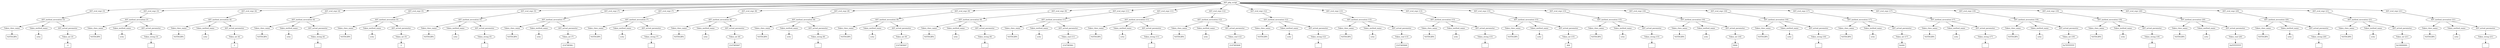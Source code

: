 /*
 * AST in dot format generated by phc -- the PHP compiler
 */

digraph AST {
node_0 [label="AST_php_script"];
node_1 [label="AST_eval_expr (3)"];
node_2 [label="AST_method_invocation (3)"];
node_3 [label="Token_class_name"];
node_4 [label="%STDLIB%", shape=box]
node_3 -> node_4;
node_5 [label="Token_method_name"];
node_6 [label="echo", shape=box]
node_5 -> node_6;
node_7 [label="AST_actual_parameter"];
node_8 [label="Token_int (3)"];
node_9 [label="-2", shape=box]
node_8 -> node_9;
node_7 -> node_8;
node_2 -> node_7;
node_2 -> node_5;
node_2 -> node_3;
node_1 -> node_2;
node_10 [label="AST_eval_expr (3)"];
node_11 [label="AST_method_invocation (3)"];
node_12 [label="Token_class_name"];
node_13 [label="%STDLIB%", shape=box]
node_12 -> node_13;
node_14 [label="Token_method_name"];
node_15 [label="echo", shape=box]
node_14 -> node_15;
node_16 [label="AST_actual_parameter"];
node_17 [label="Token_string (3)"];
node_18 [label="", shape=box]
node_17 -> node_18;
node_16 -> node_17;
node_11 -> node_16;
node_11 -> node_14;
node_11 -> node_12;
node_10 -> node_11;
node_19 [label="AST_eval_expr (4)"];
node_20 [label="AST_method_invocation (4)"];
node_21 [label="Token_class_name"];
node_22 [label="%STDLIB%", shape=box]
node_21 -> node_22;
node_23 [label="Token_method_name"];
node_24 [label="echo", shape=box]
node_23 -> node_24;
node_25 [label="AST_actual_parameter"];
node_26 [label="Token_int (4)"];
node_27 [label="2", shape=box]
node_26 -> node_27;
node_25 -> node_26;
node_20 -> node_25;
node_20 -> node_23;
node_20 -> node_21;
node_19 -> node_20;
node_28 [label="AST_eval_expr (4)"];
node_29 [label="AST_method_invocation (4)"];
node_30 [label="Token_class_name"];
node_31 [label="%STDLIB%", shape=box]
node_30 -> node_31;
node_32 [label="Token_method_name"];
node_33 [label="echo", shape=box]
node_32 -> node_33;
node_34 [label="AST_actual_parameter"];
node_35 [label="Token_string (4)"];
node_36 [label="", shape=box]
node_35 -> node_36;
node_34 -> node_35;
node_29 -> node_34;
node_29 -> node_32;
node_29 -> node_30;
node_28 -> node_29;
node_37 [label="AST_eval_expr (5)"];
node_38 [label="AST_method_invocation (5)"];
node_39 [label="Token_class_name"];
node_40 [label="%STDLIB%", shape=box]
node_39 -> node_40;
node_41 [label="Token_method_name"];
node_42 [label="echo", shape=box]
node_41 -> node_42;
node_43 [label="AST_actual_parameter"];
node_44 [label="Token_int (5)"];
node_45 [label="2", shape=box]
node_44 -> node_45;
node_43 -> node_44;
node_38 -> node_43;
node_38 -> node_41;
node_38 -> node_39;
node_37 -> node_38;
node_46 [label="AST_eval_expr (5)"];
node_47 [label="AST_method_invocation (5)"];
node_48 [label="Token_class_name"];
node_49 [label="%STDLIB%", shape=box]
node_48 -> node_49;
node_50 [label="Token_method_name"];
node_51 [label="echo", shape=box]
node_50 -> node_51;
node_52 [label="AST_actual_parameter"];
node_53 [label="Token_string (5)"];
node_54 [label="", shape=box]
node_53 -> node_54;
node_52 -> node_53;
node_47 -> node_52;
node_47 -> node_50;
node_47 -> node_48;
node_46 -> node_47;
node_55 [label="AST_eval_expr (7)"];
node_56 [label="AST_method_invocation (7)"];
node_57 [label="Token_class_name"];
node_58 [label="%STDLIB%", shape=box]
node_57 -> node_58;
node_59 [label="Token_method_name"];
node_60 [label="echo", shape=box]
node_59 -> node_60;
node_61 [label="AST_actual_parameter"];
node_62 [label="Token_int (7)"];
node_63 [label="-214748364..", shape=box]
node_62 -> node_63;
node_61 -> node_62;
node_56 -> node_61;
node_56 -> node_59;
node_56 -> node_57;
node_55 -> node_56;
node_64 [label="AST_eval_expr (7)"];
node_65 [label="AST_method_invocation (7)"];
node_66 [label="Token_class_name"];
node_67 [label="%STDLIB%", shape=box]
node_66 -> node_67;
node_68 [label="Token_method_name"];
node_69 [label="echo", shape=box]
node_68 -> node_69;
node_70 [label="AST_actual_parameter"];
node_71 [label="Token_string (7)"];
node_72 [label="", shape=box]
node_71 -> node_72;
node_70 -> node_71;
node_65 -> node_70;
node_65 -> node_68;
node_65 -> node_66;
node_64 -> node_65;
node_73 [label="AST_eval_expr (8)"];
node_74 [label="AST_method_invocation (8)"];
node_75 [label="Token_class_name"];
node_76 [label="%STDLIB%", shape=box]
node_75 -> node_76;
node_77 [label="Token_method_name"];
node_78 [label="echo", shape=box]
node_77 -> node_78;
node_79 [label="AST_actual_parameter"];
node_80 [label="Token_int (8)"];
node_81 [label="2147483647", shape=box]
node_80 -> node_81;
node_79 -> node_80;
node_74 -> node_79;
node_74 -> node_77;
node_74 -> node_75;
node_73 -> node_74;
node_82 [label="AST_eval_expr (8)"];
node_83 [label="AST_method_invocation (8)"];
node_84 [label="Token_class_name"];
node_85 [label="%STDLIB%", shape=box]
node_84 -> node_85;
node_86 [label="Token_method_name"];
node_87 [label="echo", shape=box]
node_86 -> node_87;
node_88 [label="AST_actual_parameter"];
node_89 [label="Token_string (8)"];
node_90 [label="", shape=box]
node_89 -> node_90;
node_88 -> node_89;
node_83 -> node_88;
node_83 -> node_86;
node_83 -> node_84;
node_82 -> node_83;
node_91 [label="AST_eval_expr (9)"];
node_92 [label="AST_method_invocation (9)"];
node_93 [label="Token_class_name"];
node_94 [label="%STDLIB%", shape=box]
node_93 -> node_94;
node_95 [label="Token_method_name"];
node_96 [label="echo", shape=box]
node_95 -> node_96;
node_97 [label="AST_actual_parameter"];
node_98 [label="Token_int (9)"];
node_99 [label="2147483647", shape=box]
node_98 -> node_99;
node_97 -> node_98;
node_92 -> node_97;
node_92 -> node_95;
node_92 -> node_93;
node_91 -> node_92;
node_100 [label="AST_eval_expr (9)"];
node_101 [label="AST_method_invocation (9)"];
node_102 [label="Token_class_name"];
node_103 [label="%STDLIB%", shape=box]
node_102 -> node_103;
node_104 [label="Token_method_name"];
node_105 [label="echo", shape=box]
node_104 -> node_105;
node_106 [label="AST_actual_parameter"];
node_107 [label="Token_string (9)"];
node_108 [label="", shape=box]
node_107 -> node_108;
node_106 -> node_107;
node_101 -> node_106;
node_101 -> node_104;
node_101 -> node_102;
node_100 -> node_101;
node_109 [label="AST_eval_expr (11)"];
node_110 [label="AST_method_invocation (11)"];
node_111 [label="Token_class_name"];
node_112 [label="%STDLIB%", shape=box]
node_111 -> node_112;
node_113 [label="Token_method_name"];
node_114 [label="echo", shape=box]
node_113 -> node_114;
node_115 [label="AST_actual_parameter"];
node_116 [label="Token_real (11)"];
node_117 [label="-214748364..", shape=box]
node_116 -> node_117;
node_115 -> node_116;
node_110 -> node_115;
node_110 -> node_113;
node_110 -> node_111;
node_109 -> node_110;
node_118 [label="AST_eval_expr (11)"];
node_119 [label="AST_method_invocation (11)"];
node_120 [label="Token_class_name"];
node_121 [label="%STDLIB%", shape=box]
node_120 -> node_121;
node_122 [label="Token_method_name"];
node_123 [label="echo", shape=box]
node_122 -> node_123;
node_124 [label="AST_actual_parameter"];
node_125 [label="Token_string (11)"];
node_126 [label="", shape=box]
node_125 -> node_126;
node_124 -> node_125;
node_119 -> node_124;
node_119 -> node_122;
node_119 -> node_120;
node_118 -> node_119;
node_127 [label="AST_eval_expr (12)"];
node_128 [label="AST_method_invocation (12)"];
node_129 [label="Token_class_name"];
node_130 [label="%STDLIB%", shape=box]
node_129 -> node_130;
node_131 [label="Token_method_name"];
node_132 [label="echo", shape=box]
node_131 -> node_132;
node_133 [label="AST_actual_parameter"];
node_134 [label="Token_real (12)"];
node_135 [label="2147483648", shape=box]
node_134 -> node_135;
node_133 -> node_134;
node_128 -> node_133;
node_128 -> node_131;
node_128 -> node_129;
node_127 -> node_128;
node_136 [label="AST_eval_expr (12)"];
node_137 [label="AST_method_invocation (12)"];
node_138 [label="Token_class_name"];
node_139 [label="%STDLIB%", shape=box]
node_138 -> node_139;
node_140 [label="Token_method_name"];
node_141 [label="echo", shape=box]
node_140 -> node_141;
node_142 [label="AST_actual_parameter"];
node_143 [label="Token_string (12)"];
node_144 [label="", shape=box]
node_143 -> node_144;
node_142 -> node_143;
node_137 -> node_142;
node_137 -> node_140;
node_137 -> node_138;
node_136 -> node_137;
node_145 [label="AST_eval_expr (13)"];
node_146 [label="AST_method_invocation (13)"];
node_147 [label="Token_class_name"];
node_148 [label="%STDLIB%", shape=box]
node_147 -> node_148;
node_149 [label="Token_method_name"];
node_150 [label="echo", shape=box]
node_149 -> node_150;
node_151 [label="AST_actual_parameter"];
node_152 [label="Token_real (13)"];
node_153 [label="2147483648", shape=box]
node_152 -> node_153;
node_151 -> node_152;
node_146 -> node_151;
node_146 -> node_149;
node_146 -> node_147;
node_145 -> node_146;
node_154 [label="AST_eval_expr (13)"];
node_155 [label="AST_method_invocation (13)"];
node_156 [label="Token_class_name"];
node_157 [label="%STDLIB%", shape=box]
node_156 -> node_157;
node_158 [label="Token_method_name"];
node_159 [label="echo", shape=box]
node_158 -> node_159;
node_160 [label="AST_actual_parameter"];
node_161 [label="Token_string (13)"];
node_162 [label="", shape=box]
node_161 -> node_162;
node_160 -> node_161;
node_155 -> node_160;
node_155 -> node_158;
node_155 -> node_156;
node_154 -> node_155;
node_163 [label="AST_eval_expr (15)"];
node_164 [label="AST_method_invocation (15)"];
node_165 [label="Token_class_name"];
node_166 [label="%STDLIB%", shape=box]
node_165 -> node_166;
node_167 [label="Token_method_name"];
node_168 [label="echo", shape=box]
node_167 -> node_168;
node_169 [label="AST_actual_parameter"];
node_170 [label="Token_int (15)"];
node_171 [label="444", shape=box]
node_170 -> node_171;
node_169 -> node_170;
node_164 -> node_169;
node_164 -> node_167;
node_164 -> node_165;
node_163 -> node_164;
node_172 [label="AST_eval_expr (15)"];
node_173 [label="AST_method_invocation (15)"];
node_174 [label="Token_class_name"];
node_175 [label="%STDLIB%", shape=box]
node_174 -> node_175;
node_176 [label="Token_method_name"];
node_177 [label="echo", shape=box]
node_176 -> node_177;
node_178 [label="AST_actual_parameter"];
node_179 [label="Token_string (15)"];
node_180 [label="", shape=box]
node_179 -> node_180;
node_178 -> node_179;
node_173 -> node_178;
node_173 -> node_176;
node_173 -> node_174;
node_172 -> node_173;
node_181 [label="AST_eval_expr (16)"];
node_182 [label="AST_method_invocation (16)"];
node_183 [label="Token_class_name"];
node_184 [label="%STDLIB%", shape=box]
node_183 -> node_184;
node_185 [label="Token_method_name"];
node_186 [label="echo", shape=box]
node_185 -> node_186;
node_187 [label="AST_actual_parameter"];
node_188 [label="Token_int (16)"];
node_189 [label="0444", shape=box]
node_188 -> node_189;
node_187 -> node_188;
node_182 -> node_187;
node_182 -> node_185;
node_182 -> node_183;
node_181 -> node_182;
node_190 [label="AST_eval_expr (16)"];
node_191 [label="AST_method_invocation (16)"];
node_192 [label="Token_class_name"];
node_193 [label="%STDLIB%", shape=box]
node_192 -> node_193;
node_194 [label="Token_method_name"];
node_195 [label="echo", shape=box]
node_194 -> node_195;
node_196 [label="AST_actual_parameter"];
node_197 [label="Token_string (16)"];
node_198 [label="", shape=box]
node_197 -> node_198;
node_196 -> node_197;
node_191 -> node_196;
node_191 -> node_194;
node_191 -> node_192;
node_190 -> node_191;
node_199 [label="AST_eval_expr (17)"];
node_200 [label="AST_method_invocation (17)"];
node_201 [label="Token_class_name"];
node_202 [label="%STDLIB%", shape=box]
node_201 -> node_202;
node_203 [label="Token_method_name"];
node_204 [label="echo", shape=box]
node_203 -> node_204;
node_205 [label="AST_actual_parameter"];
node_206 [label="Token_int (17)"];
node_207 [label="0x444", shape=box]
node_206 -> node_207;
node_205 -> node_206;
node_200 -> node_205;
node_200 -> node_203;
node_200 -> node_201;
node_199 -> node_200;
node_208 [label="AST_eval_expr (17)"];
node_209 [label="AST_method_invocation (17)"];
node_210 [label="Token_class_name"];
node_211 [label="%STDLIB%", shape=box]
node_210 -> node_211;
node_212 [label="Token_method_name"];
node_213 [label="echo", shape=box]
node_212 -> node_213;
node_214 [label="AST_actual_parameter"];
node_215 [label="Token_string (17)"];
node_216 [label="", shape=box]
node_215 -> node_216;
node_214 -> node_215;
node_209 -> node_214;
node_209 -> node_212;
node_209 -> node_210;
node_208 -> node_209;
node_217 [label="AST_eval_expr (19)"];
node_218 [label="AST_method_invocation (19)"];
node_219 [label="Token_class_name"];
node_220 [label="%STDLIB%", shape=box]
node_219 -> node_220;
node_221 [label="Token_method_name"];
node_222 [label="echo", shape=box]
node_221 -> node_222;
node_223 [label="AST_actual_parameter"];
node_224 [label="Token_int (19)"];
node_225 [label="0x7FFFFFFF", shape=box]
node_224 -> node_225;
node_223 -> node_224;
node_218 -> node_223;
node_218 -> node_221;
node_218 -> node_219;
node_217 -> node_218;
node_226 [label="AST_eval_expr (19)"];
node_227 [label="AST_method_invocation (19)"];
node_228 [label="Token_class_name"];
node_229 [label="%STDLIB%", shape=box]
node_228 -> node_229;
node_230 [label="Token_method_name"];
node_231 [label="echo", shape=box]
node_230 -> node_231;
node_232 [label="AST_actual_parameter"];
node_233 [label="Token_string (19)"];
node_234 [label="", shape=box]
node_233 -> node_234;
node_232 -> node_233;
node_227 -> node_232;
node_227 -> node_230;
node_227 -> node_228;
node_226 -> node_227;
node_235 [label="AST_eval_expr (20)"];
node_236 [label="AST_method_invocation (20)"];
node_237 [label="Token_class_name"];
node_238 [label="%STDLIB%", shape=box]
node_237 -> node_238;
node_239 [label="Token_method_name"];
node_240 [label="echo", shape=box]
node_239 -> node_240;
node_241 [label="AST_actual_parameter"];
node_242 [label="Token_real (20)"];
node_243 [label="0xFFFFFFFF", shape=box]
node_242 -> node_243;
node_241 -> node_242;
node_236 -> node_241;
node_236 -> node_239;
node_236 -> node_237;
node_235 -> node_236;
node_244 [label="AST_eval_expr (20)"];
node_245 [label="AST_method_invocation (20)"];
node_246 [label="Token_class_name"];
node_247 [label="%STDLIB%", shape=box]
node_246 -> node_247;
node_248 [label="Token_method_name"];
node_249 [label="echo", shape=box]
node_248 -> node_249;
node_250 [label="AST_actual_parameter"];
node_251 [label="Token_string (20)"];
node_252 [label="", shape=box]
node_251 -> node_252;
node_250 -> node_251;
node_245 -> node_250;
node_245 -> node_248;
node_245 -> node_246;
node_244 -> node_245;
node_253 [label="AST_eval_expr (21)"];
node_254 [label="AST_method_invocation (21)"];
node_255 [label="Token_class_name"];
node_256 [label="%STDLIB%", shape=box]
node_255 -> node_256;
node_257 [label="Token_method_name"];
node_258 [label="echo", shape=box]
node_257 -> node_258;
node_259 [label="AST_actual_parameter"];
node_260 [label="Token_int (21)"];
node_261 [label="0x10000000..", shape=box]
node_260 -> node_261;
node_259 -> node_260;
node_254 -> node_259;
node_254 -> node_257;
node_254 -> node_255;
node_253 -> node_254;
node_262 [label="AST_eval_expr (21)"];
node_263 [label="AST_method_invocation (21)"];
node_264 [label="Token_class_name"];
node_265 [label="%STDLIB%", shape=box]
node_264 -> node_265;
node_266 [label="Token_method_name"];
node_267 [label="echo", shape=box]
node_266 -> node_267;
node_268 [label="AST_actual_parameter"];
node_269 [label="Token_string (21)"];
node_270 [label="", shape=box]
node_269 -> node_270;
node_268 -> node_269;
node_263 -> node_268;
node_263 -> node_266;
node_263 -> node_264;
node_262 -> node_263;
node_0 -> node_262;
node_0 -> node_253;
node_0 -> node_244;
node_0 -> node_235;
node_0 -> node_226;
node_0 -> node_217;
node_0 -> node_208;
node_0 -> node_199;
node_0 -> node_190;
node_0 -> node_181;
node_0 -> node_172;
node_0 -> node_163;
node_0 -> node_154;
node_0 -> node_145;
node_0 -> node_136;
node_0 -> node_127;
node_0 -> node_118;
node_0 -> node_109;
node_0 -> node_100;
node_0 -> node_91;
node_0 -> node_82;
node_0 -> node_73;
node_0 -> node_64;
node_0 -> node_55;
node_0 -> node_46;
node_0 -> node_37;
node_0 -> node_28;
node_0 -> node_19;
node_0 -> node_10;
node_0 -> node_1;
}
